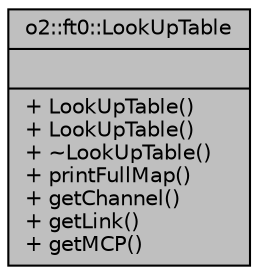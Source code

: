digraph "o2::ft0::LookUpTable"
{
 // INTERACTIVE_SVG=YES
  bgcolor="transparent";
  edge [fontname="Helvetica",fontsize="10",labelfontname="Helvetica",labelfontsize="10"];
  node [fontname="Helvetica",fontsize="10",shape=record];
  Node1 [label="{o2::ft0::LookUpTable\n||+ LookUpTable()\l+ LookUpTable()\l+ ~LookUpTable()\l+ printFullMap()\l+ getChannel()\l+ getLink()\l+ getMCP()\l}",height=0.2,width=0.4,color="black", fillcolor="grey75", style="filled", fontcolor="black"];
}
